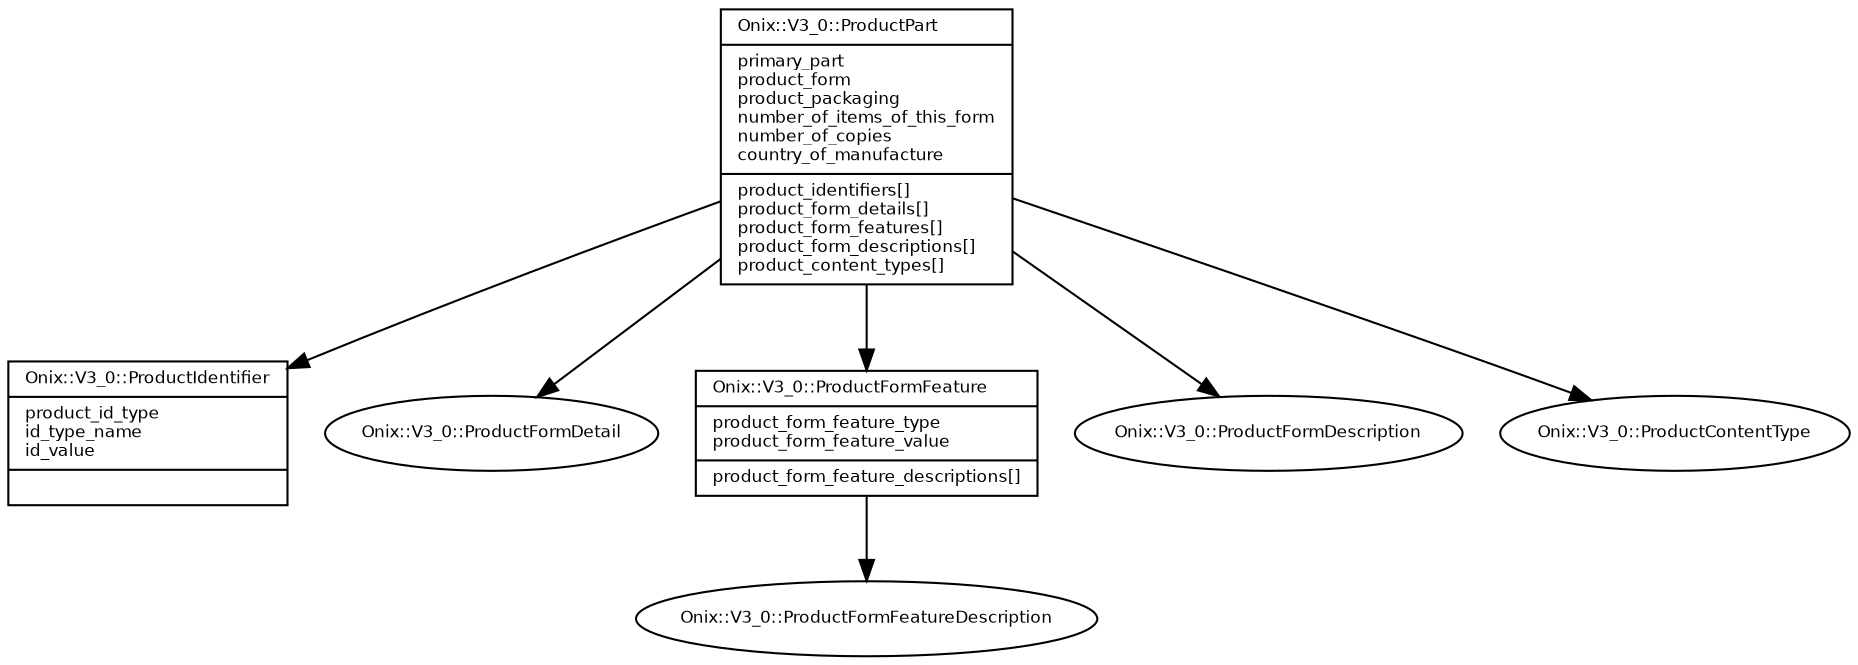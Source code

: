 digraph G {
  fontname = "Bitstream Vera Sans"
  fontsize = 8

  node [
    fontname = "Bitstream Vera Sans"
    fontsize = 8
    shape = "record"
  ]

  edge [
    fontname = "Bitstream Vera Sans"
    fontsize = 8
  ]

  ProductPart [
    label = "{Onix::V3_0::ProductPart\l|primary_part\lproduct_form\lproduct_packaging\lnumber_of_items_of_this_form\lnumber_of_copies\lcountry_of_manufacture\l|product_identifiers[]\lproduct_form_details[]\lproduct_form_features[]\lproduct_form_descriptions[]\lproduct_content_types[]\l}"
  ]

  ProductPart -> ProductIdentifier [arrowhead=normal]
  ProductPart -> ProductFormDetail [arrowhead=normal]
  ProductPart -> ProductFormFeature [arrowhead=normal]
  ProductPart -> ProductFormDescription [arrowhead=normal]
  ProductPart -> ProductContentType [arrowhead=normal]

  ProductIdentifier [
    label = "{Onix::V3_0::ProductIdentifier\l|product_id_type\lid_type_name\lid_value\l|\l}"
  ]




  ProductFormDetail [
    label = "Onix::V3_0::ProductFormDetail", shape = oval
  ]




  ProductFormFeature [
    label = "{Onix::V3_0::ProductFormFeature\l|product_form_feature_type\lproduct_form_feature_value\l|product_form_feature_descriptions[]\l}"
  ]

  ProductFormFeature -> ProductFormFeatureDescription [arrowhead=normal]

  ProductFormFeatureDescription [
    label = "Onix::V3_0::ProductFormFeatureDescription", shape = oval
  ]




  ProductFormDescription [
    label = "Onix::V3_0::ProductFormDescription", shape = oval
  ]




  ProductContentType [
    label = "Onix::V3_0::ProductContentType", shape = oval
  ]




}
